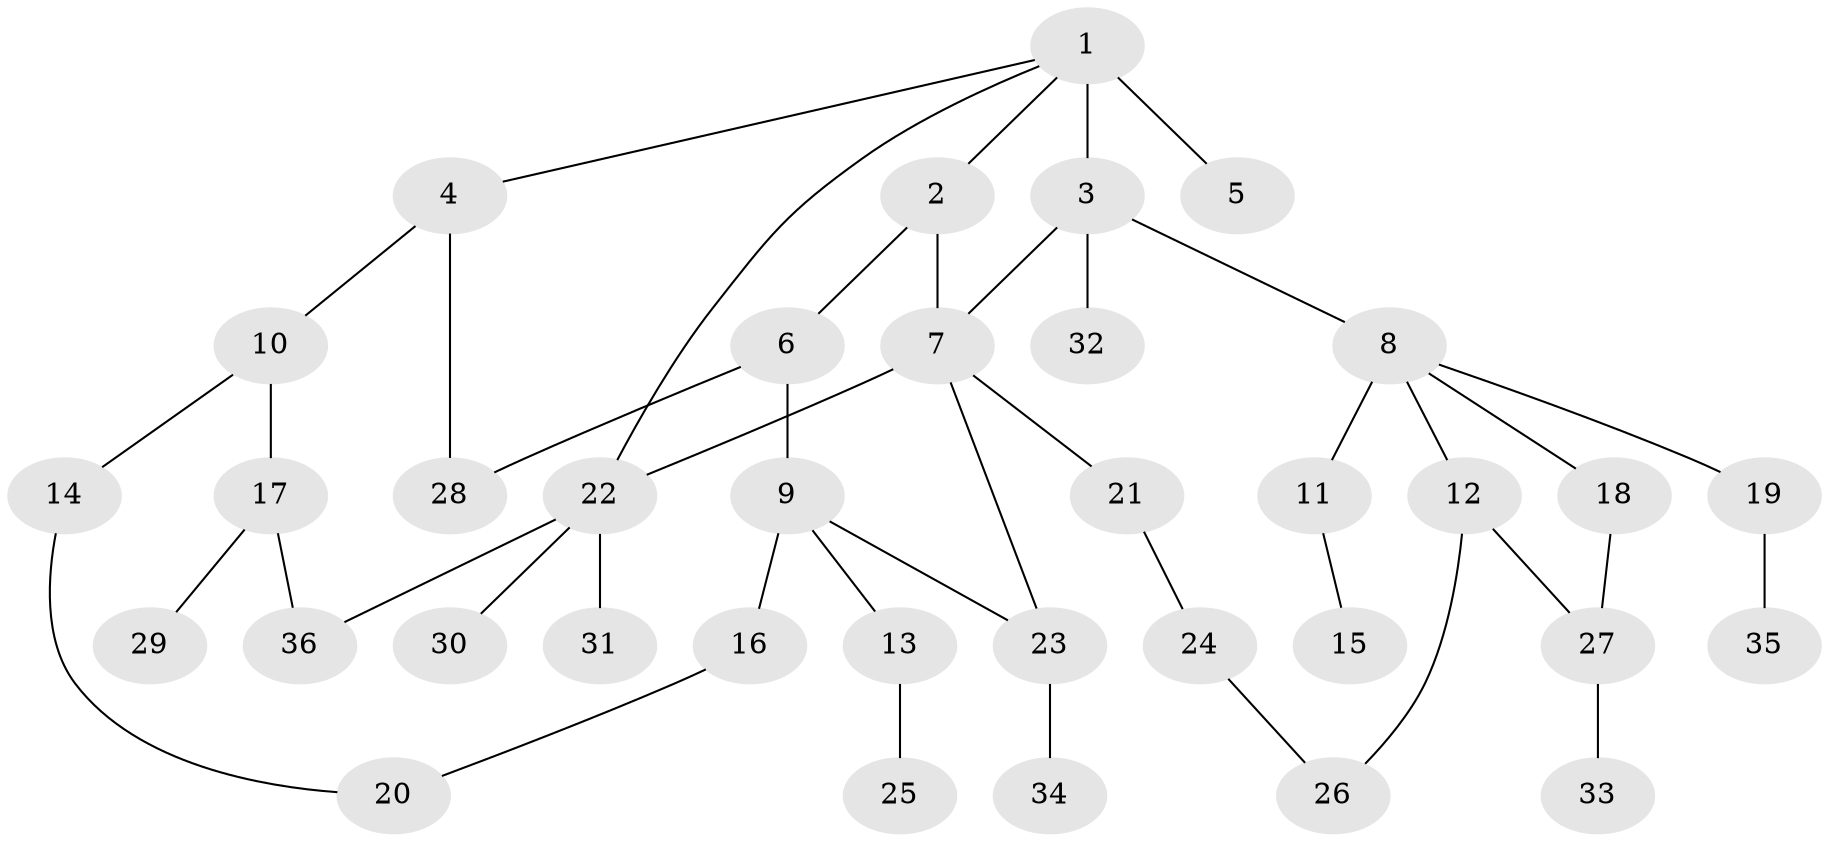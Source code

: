 // original degree distribution, {8: 0.014084507042253521, 7: 0.028169014084507043, 5: 0.04225352112676056, 4: 0.04225352112676056, 1: 0.39436619718309857, 3: 0.18309859154929578, 2: 0.29577464788732394}
// Generated by graph-tools (version 1.1) at 2025/48/03/04/25 22:48:45]
// undirected, 36 vertices, 43 edges
graph export_dot {
  node [color=gray90,style=filled];
  1;
  2;
  3;
  4;
  5;
  6;
  7;
  8;
  9;
  10;
  11;
  12;
  13;
  14;
  15;
  16;
  17;
  18;
  19;
  20;
  21;
  22;
  23;
  24;
  25;
  26;
  27;
  28;
  29;
  30;
  31;
  32;
  33;
  34;
  35;
  36;
  1 -- 2 [weight=1.0];
  1 -- 3 [weight=1.0];
  1 -- 4 [weight=1.0];
  1 -- 5 [weight=3.0];
  1 -- 22 [weight=1.0];
  2 -- 6 [weight=1.0];
  2 -- 7 [weight=4.0];
  3 -- 7 [weight=1.0];
  3 -- 8 [weight=1.0];
  3 -- 32 [weight=1.0];
  4 -- 10 [weight=1.0];
  4 -- 28 [weight=1.0];
  6 -- 9 [weight=2.0];
  6 -- 28 [weight=1.0];
  7 -- 21 [weight=1.0];
  7 -- 22 [weight=1.0];
  7 -- 23 [weight=1.0];
  8 -- 11 [weight=2.0];
  8 -- 12 [weight=1.0];
  8 -- 18 [weight=1.0];
  8 -- 19 [weight=1.0];
  9 -- 13 [weight=1.0];
  9 -- 16 [weight=1.0];
  9 -- 23 [weight=1.0];
  10 -- 14 [weight=1.0];
  10 -- 17 [weight=1.0];
  11 -- 15 [weight=1.0];
  12 -- 26 [weight=1.0];
  12 -- 27 [weight=1.0];
  13 -- 25 [weight=1.0];
  14 -- 20 [weight=1.0];
  16 -- 20 [weight=1.0];
  17 -- 29 [weight=1.0];
  17 -- 36 [weight=1.0];
  18 -- 27 [weight=1.0];
  19 -- 35 [weight=1.0];
  21 -- 24 [weight=1.0];
  22 -- 30 [weight=1.0];
  22 -- 31 [weight=2.0];
  22 -- 36 [weight=1.0];
  23 -- 34 [weight=1.0];
  24 -- 26 [weight=1.0];
  27 -- 33 [weight=1.0];
}
